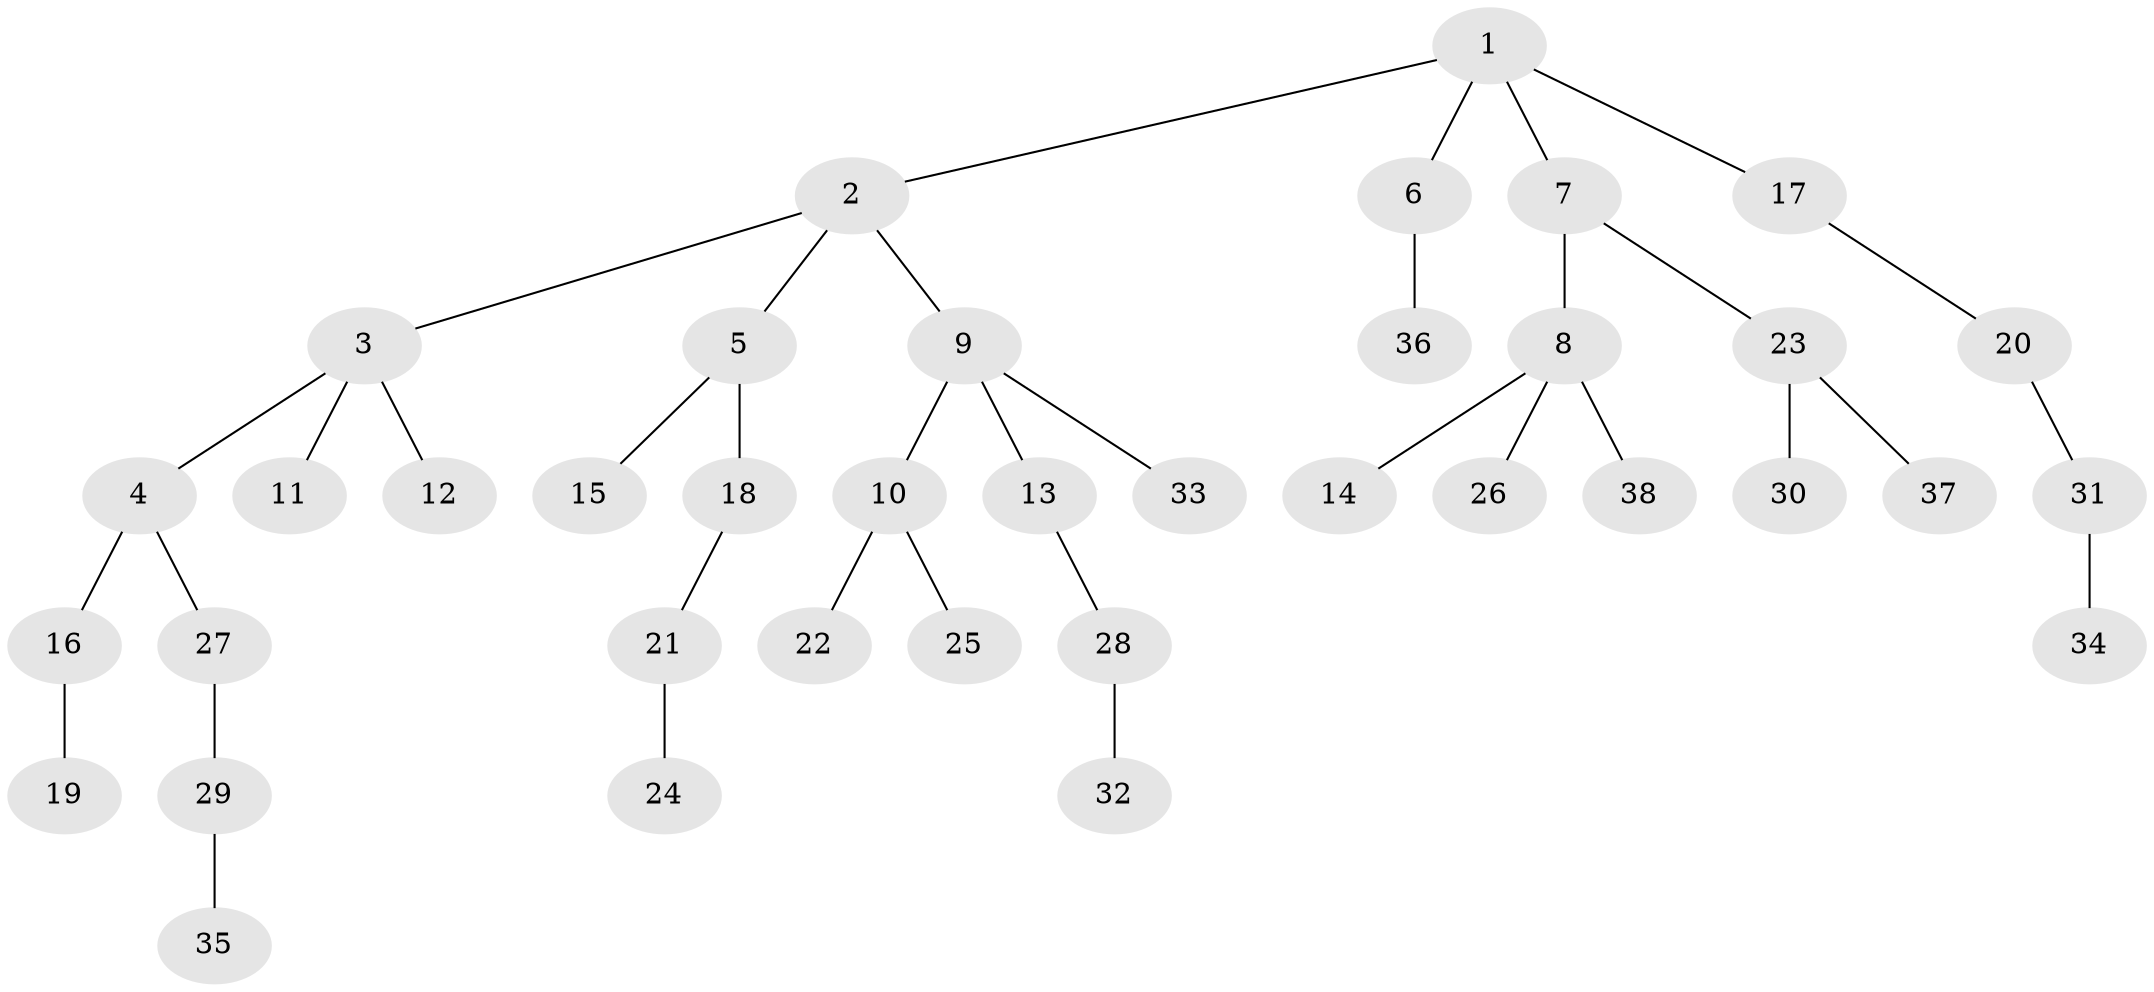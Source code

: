 // original degree distribution, {5: 0.057692307692307696, 1: 0.5384615384615384, 4: 0.09615384615384616, 2: 0.17307692307692307, 3: 0.1346153846153846}
// Generated by graph-tools (version 1.1) at 2025/51/03/04/25 22:51:49]
// undirected, 38 vertices, 37 edges
graph export_dot {
  node [color=gray90,style=filled];
  1;
  2;
  3;
  4;
  5;
  6;
  7;
  8;
  9;
  10;
  11;
  12;
  13;
  14;
  15;
  16;
  17;
  18;
  19;
  20;
  21;
  22;
  23;
  24;
  25;
  26;
  27;
  28;
  29;
  30;
  31;
  32;
  33;
  34;
  35;
  36;
  37;
  38;
  1 -- 2 [weight=1.0];
  1 -- 6 [weight=1.0];
  1 -- 7 [weight=1.0];
  1 -- 17 [weight=1.0];
  2 -- 3 [weight=1.0];
  2 -- 5 [weight=1.0];
  2 -- 9 [weight=1.0];
  3 -- 4 [weight=1.0];
  3 -- 11 [weight=1.0];
  3 -- 12 [weight=1.0];
  4 -- 16 [weight=1.0];
  4 -- 27 [weight=1.0];
  5 -- 15 [weight=1.0];
  5 -- 18 [weight=1.0];
  6 -- 36 [weight=1.0];
  7 -- 8 [weight=1.0];
  7 -- 23 [weight=1.0];
  8 -- 14 [weight=1.0];
  8 -- 26 [weight=1.0];
  8 -- 38 [weight=1.0];
  9 -- 10 [weight=1.0];
  9 -- 13 [weight=1.0];
  9 -- 33 [weight=1.0];
  10 -- 22 [weight=1.0];
  10 -- 25 [weight=1.0];
  13 -- 28 [weight=1.0];
  16 -- 19 [weight=1.0];
  17 -- 20 [weight=1.0];
  18 -- 21 [weight=1.0];
  20 -- 31 [weight=1.0];
  21 -- 24 [weight=1.0];
  23 -- 30 [weight=1.0];
  23 -- 37 [weight=1.0];
  27 -- 29 [weight=1.0];
  28 -- 32 [weight=1.0];
  29 -- 35 [weight=1.0];
  31 -- 34 [weight=1.0];
}
